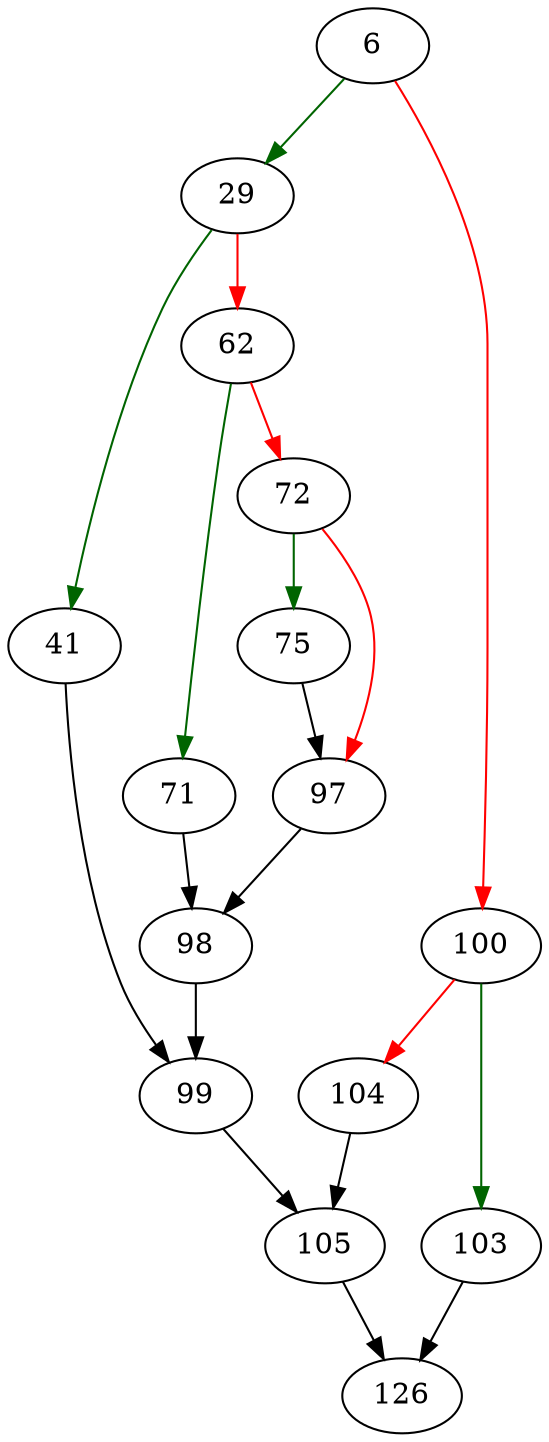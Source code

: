 strict digraph "whereScanInit" {
	// Node definitions.
	6 [entry=true];
	29;
	100;
	41;
	62;
	99;
	71;
	72;
	98;
	75;
	97;
	105;
	103;
	104;
	126;

	// Edge definitions.
	6 -> 29 [
		color=darkgreen
		cond=true
	];
	6 -> 100 [
		color=red
		cond=false
	];
	29 -> 41 [
		color=darkgreen
		cond=true
	];
	29 -> 62 [
		color=red
		cond=false
	];
	100 -> 103 [
		color=darkgreen
		cond=true
	];
	100 -> 104 [
		color=red
		cond=false
	];
	41 -> 99;
	62 -> 71 [
		color=darkgreen
		cond=true
	];
	62 -> 72 [
		color=red
		cond=false
	];
	99 -> 105;
	71 -> 98;
	72 -> 75 [
		color=darkgreen
		cond=true
	];
	72 -> 97 [
		color=red
		cond=false
	];
	98 -> 99;
	75 -> 97;
	97 -> 98;
	105 -> 126;
	103 -> 126;
	104 -> 105;
}